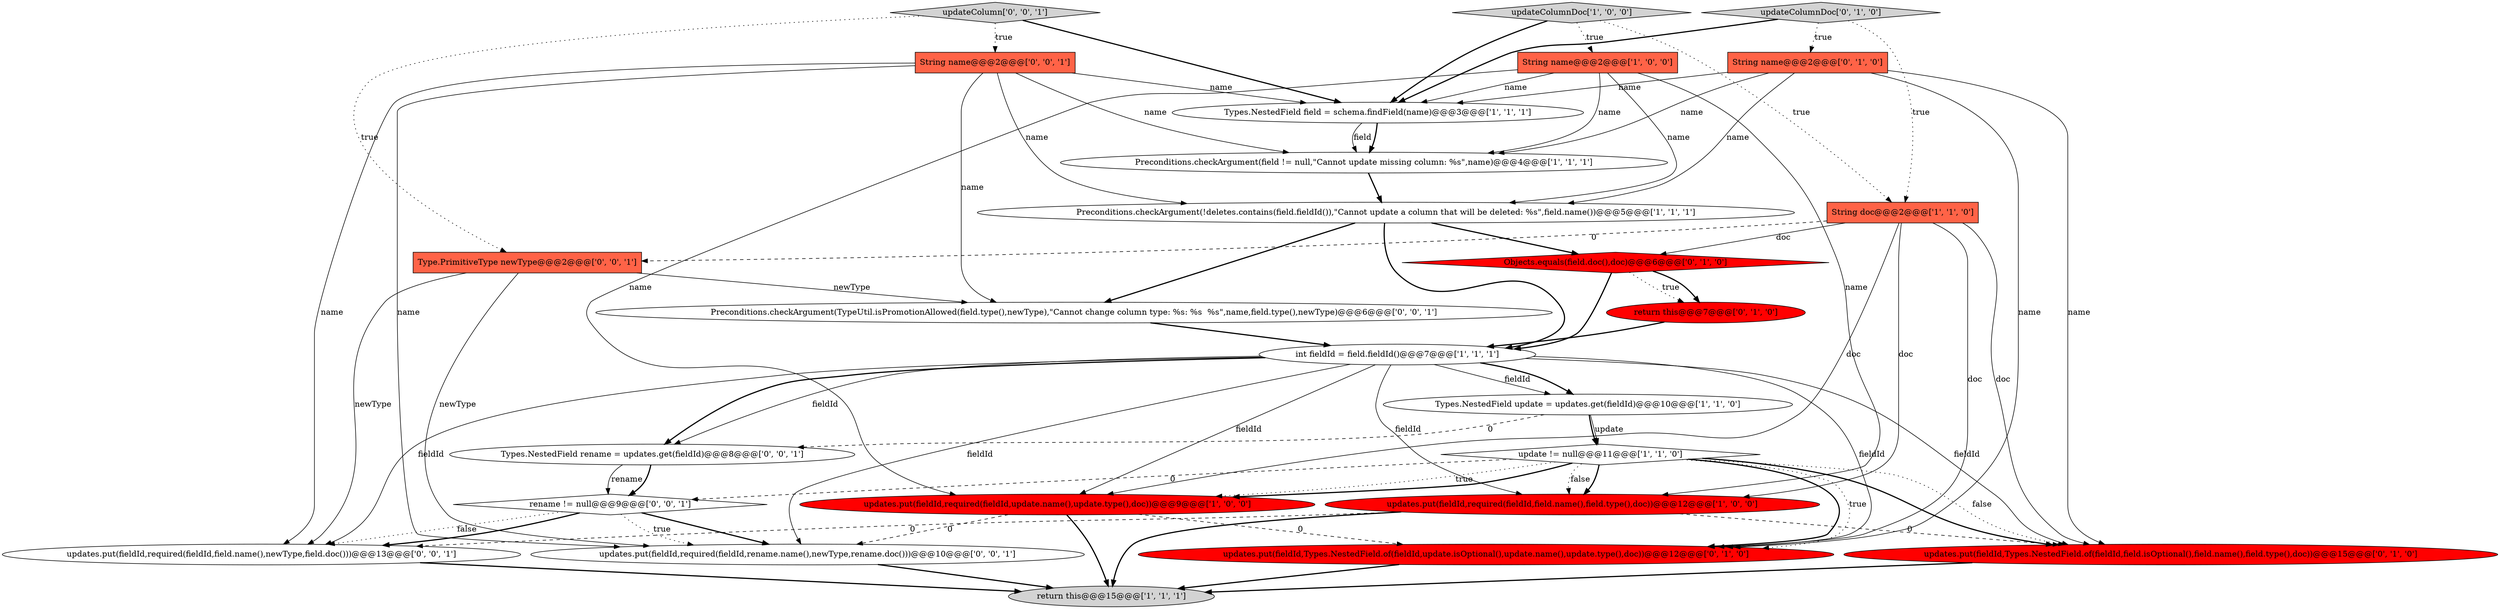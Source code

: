 digraph {
23 [style = filled, label = "updates.put(fieldId,required(fieldId,field.name(),newType,field.doc()))@@@13@@@['0', '0', '1']", fillcolor = white, shape = ellipse image = "AAA0AAABBB3BBB"];
10 [style = filled, label = "int fieldId = field.fieldId()@@@7@@@['1', '1', '1']", fillcolor = white, shape = ellipse image = "AAA0AAABBB1BBB"];
5 [style = filled, label = "String name@@@2@@@['1', '0', '0']", fillcolor = tomato, shape = box image = "AAA0AAABBB1BBB"];
21 [style = filled, label = "Preconditions.checkArgument(TypeUtil.isPromotionAllowed(field.type(),newType),\"Cannot change column type: %s: %s  %s\",name,field.type(),newType)@@@6@@@['0', '0', '1']", fillcolor = white, shape = ellipse image = "AAA0AAABBB3BBB"];
2 [style = filled, label = "return this@@@15@@@['1', '1', '1']", fillcolor = lightgray, shape = ellipse image = "AAA0AAABBB1BBB"];
24 [style = filled, label = "Type.PrimitiveType newType@@@2@@@['0', '0', '1']", fillcolor = tomato, shape = box image = "AAA0AAABBB3BBB"];
8 [style = filled, label = "update != null@@@11@@@['1', '1', '0']", fillcolor = white, shape = diamond image = "AAA0AAABBB1BBB"];
18 [style = filled, label = "updateColumn['0', '0', '1']", fillcolor = lightgray, shape = diamond image = "AAA0AAABBB3BBB"];
3 [style = filled, label = "Preconditions.checkArgument(field != null,\"Cannot update missing column: %s\",name)@@@4@@@['1', '1', '1']", fillcolor = white, shape = ellipse image = "AAA0AAABBB1BBB"];
0 [style = filled, label = "updates.put(fieldId,required(fieldId,field.name(),field.type(),doc))@@@12@@@['1', '0', '0']", fillcolor = red, shape = ellipse image = "AAA1AAABBB1BBB"];
4 [style = filled, label = "Types.NestedField update = updates.get(fieldId)@@@10@@@['1', '1', '0']", fillcolor = white, shape = ellipse image = "AAA0AAABBB1BBB"];
16 [style = filled, label = "updates.put(fieldId,Types.NestedField.of(fieldId,update.isOptional(),update.name(),update.type(),doc))@@@12@@@['0', '1', '0']", fillcolor = red, shape = ellipse image = "AAA1AAABBB2BBB"];
22 [style = filled, label = "updates.put(fieldId,required(fieldId,rename.name(),newType,rename.doc()))@@@10@@@['0', '0', '1']", fillcolor = white, shape = ellipse image = "AAA0AAABBB3BBB"];
11 [style = filled, label = "Preconditions.checkArgument(!deletes.contains(field.fieldId()),\"Cannot update a column that will be deleted: %s\",field.name())@@@5@@@['1', '1', '1']", fillcolor = white, shape = ellipse image = "AAA0AAABBB1BBB"];
13 [style = filled, label = "updates.put(fieldId,Types.NestedField.of(fieldId,field.isOptional(),field.name(),field.type(),doc))@@@15@@@['0', '1', '0']", fillcolor = red, shape = ellipse image = "AAA1AAABBB2BBB"];
17 [style = filled, label = "return this@@@7@@@['0', '1', '0']", fillcolor = red, shape = ellipse image = "AAA1AAABBB2BBB"];
6 [style = filled, label = "Types.NestedField field = schema.findField(name)@@@3@@@['1', '1', '1']", fillcolor = white, shape = ellipse image = "AAA0AAABBB1BBB"];
7 [style = filled, label = "updates.put(fieldId,required(fieldId,update.name(),update.type(),doc))@@@9@@@['1', '0', '0']", fillcolor = red, shape = ellipse image = "AAA1AAABBB1BBB"];
12 [style = filled, label = "Objects.equals(field.doc(),doc)@@@6@@@['0', '1', '0']", fillcolor = red, shape = diamond image = "AAA1AAABBB2BBB"];
19 [style = filled, label = "rename != null@@@9@@@['0', '0', '1']", fillcolor = white, shape = diamond image = "AAA0AAABBB3BBB"];
9 [style = filled, label = "String doc@@@2@@@['1', '1', '0']", fillcolor = tomato, shape = box image = "AAA0AAABBB1BBB"];
1 [style = filled, label = "updateColumnDoc['1', '0', '0']", fillcolor = lightgray, shape = diamond image = "AAA0AAABBB1BBB"];
25 [style = filled, label = "Types.NestedField rename = updates.get(fieldId)@@@8@@@['0', '0', '1']", fillcolor = white, shape = ellipse image = "AAA0AAABBB3BBB"];
14 [style = filled, label = "String name@@@2@@@['0', '1', '0']", fillcolor = tomato, shape = box image = "AAA0AAABBB2BBB"];
20 [style = filled, label = "String name@@@2@@@['0', '0', '1']", fillcolor = tomato, shape = box image = "AAA0AAABBB3BBB"];
15 [style = filled, label = "updateColumnDoc['0', '1', '0']", fillcolor = lightgray, shape = diamond image = "AAA0AAABBB2BBB"];
20->11 [style = solid, label="name"];
9->0 [style = solid, label="doc"];
20->6 [style = solid, label="name"];
6->3 [style = bold, label=""];
17->10 [style = bold, label=""];
8->16 [style = bold, label=""];
21->10 [style = bold, label=""];
12->17 [style = dotted, label="true"];
8->19 [style = dashed, label="0"];
22->2 [style = bold, label=""];
10->13 [style = solid, label="fieldId"];
9->24 [style = dashed, label="0"];
5->6 [style = solid, label="name"];
14->3 [style = solid, label="name"];
14->13 [style = solid, label="name"];
10->22 [style = solid, label="fieldId"];
7->16 [style = dashed, label="0"];
8->13 [style = dotted, label="false"];
0->23 [style = dashed, label="0"];
11->21 [style = bold, label=""];
10->25 [style = solid, label="fieldId"];
0->2 [style = bold, label=""];
12->17 [style = bold, label=""];
20->21 [style = solid, label="name"];
20->23 [style = solid, label="name"];
25->19 [style = solid, label="rename"];
10->23 [style = solid, label="fieldId"];
3->11 [style = bold, label=""];
6->3 [style = solid, label="field"];
8->7 [style = dotted, label="true"];
8->16 [style = dotted, label="true"];
19->23 [style = dotted, label="false"];
10->7 [style = solid, label="fieldId"];
11->12 [style = bold, label=""];
15->6 [style = bold, label=""];
20->3 [style = solid, label="name"];
10->4 [style = solid, label="fieldId"];
14->16 [style = solid, label="name"];
9->13 [style = solid, label="doc"];
16->2 [style = bold, label=""];
15->14 [style = dotted, label="true"];
18->20 [style = dotted, label="true"];
4->8 [style = solid, label="update"];
24->22 [style = solid, label="newType"];
8->7 [style = bold, label=""];
15->9 [style = dotted, label="true"];
24->21 [style = solid, label="newType"];
24->23 [style = solid, label="newType"];
8->0 [style = bold, label=""];
4->25 [style = dashed, label="0"];
10->16 [style = solid, label="fieldId"];
9->12 [style = solid, label="doc"];
1->6 [style = bold, label=""];
12->10 [style = bold, label=""];
10->25 [style = bold, label=""];
18->6 [style = bold, label=""];
5->0 [style = solid, label="name"];
11->10 [style = bold, label=""];
7->2 [style = bold, label=""];
19->23 [style = bold, label=""];
1->9 [style = dotted, label="true"];
9->7 [style = solid, label="doc"];
0->13 [style = dashed, label="0"];
19->22 [style = dotted, label="true"];
25->19 [style = bold, label=""];
20->22 [style = solid, label="name"];
9->16 [style = solid, label="doc"];
10->4 [style = bold, label=""];
18->24 [style = dotted, label="true"];
5->3 [style = solid, label="name"];
4->8 [style = bold, label=""];
23->2 [style = bold, label=""];
14->11 [style = solid, label="name"];
5->11 [style = solid, label="name"];
10->0 [style = solid, label="fieldId"];
5->7 [style = solid, label="name"];
19->22 [style = bold, label=""];
8->0 [style = dotted, label="false"];
7->22 [style = dashed, label="0"];
1->5 [style = dotted, label="true"];
8->13 [style = bold, label=""];
14->6 [style = solid, label="name"];
13->2 [style = bold, label=""];
}
